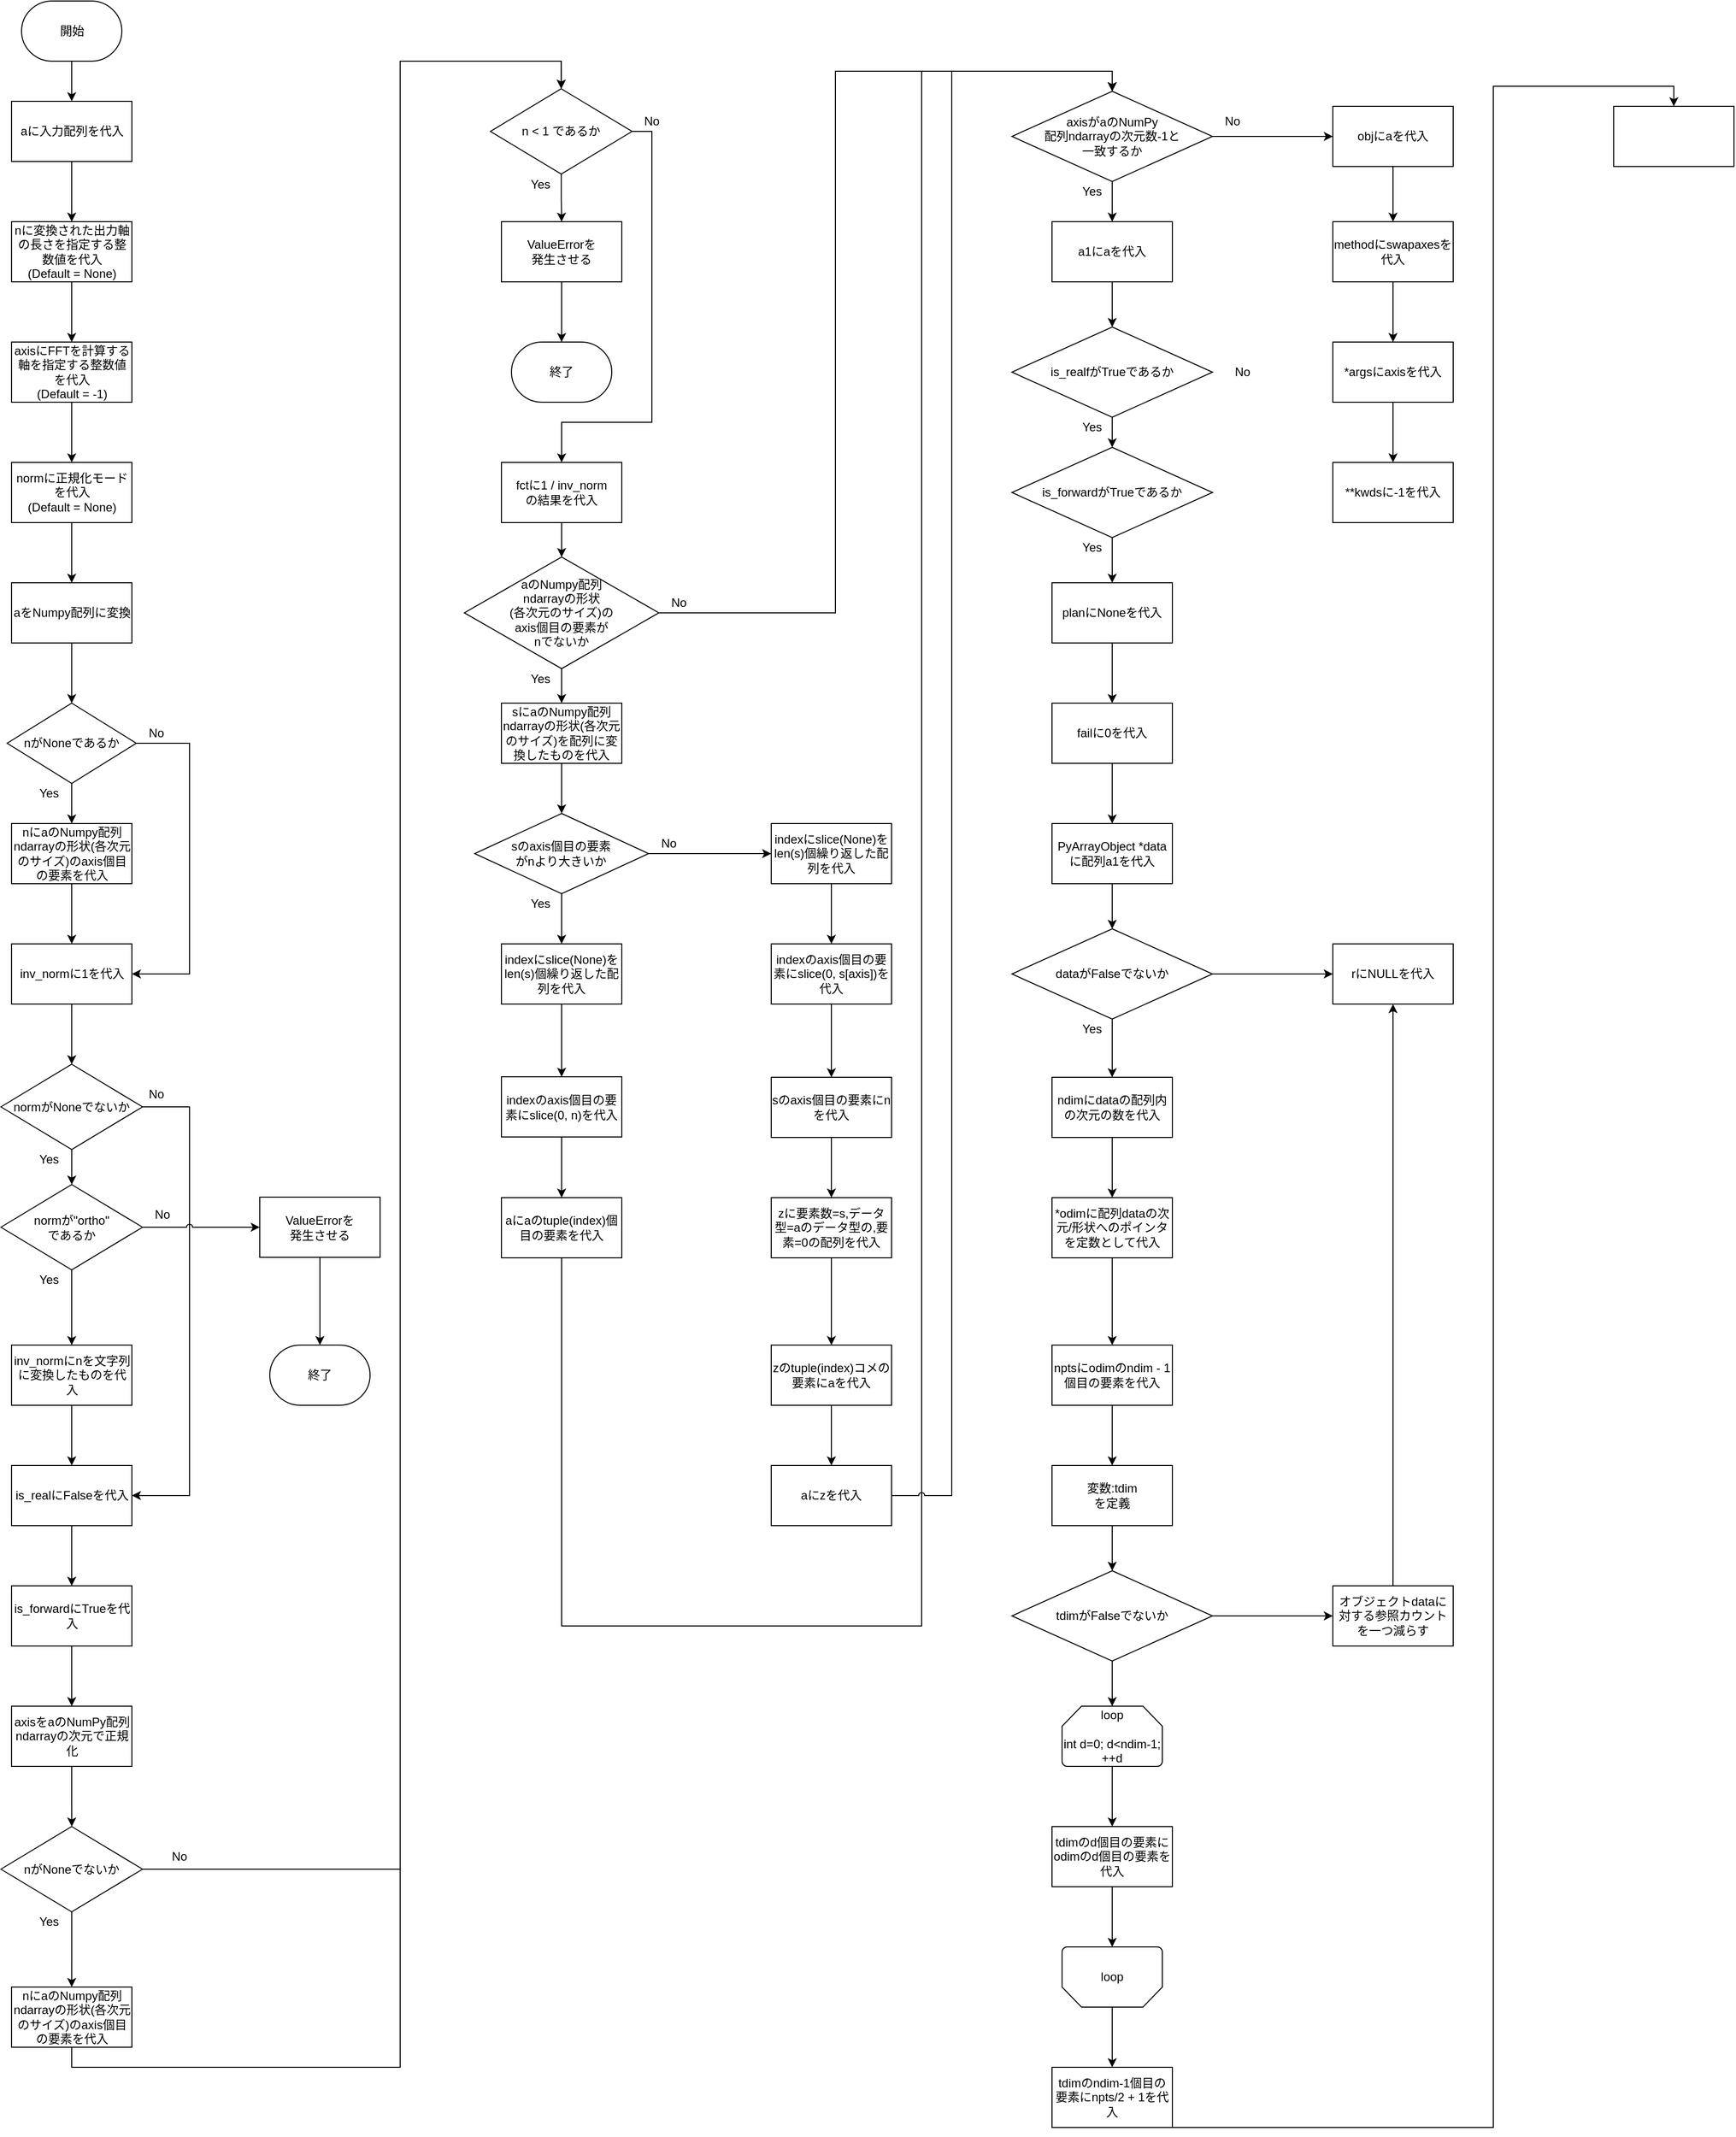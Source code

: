<mxfile version="13.7.5" type="github">
  <diagram id="4SzmiEqQ7drfHOVqqRY8" name="ページ1">
    <mxGraphModel dx="413" dy="256" grid="1" gridSize="10" guides="1" tooltips="1" connect="1" arrows="1" fold="1" page="1" pageScale="1" pageWidth="3300" pageHeight="2339" math="0" shadow="0">
      <root>
        <mxCell id="0" />
        <mxCell id="1" parent="0" />
        <mxCell id="G6NK2Zfw-yr9_gnZrluK-16" style="edgeStyle=orthogonalEdgeStyle;rounded=0;orthogonalLoop=1;jettySize=auto;html=1;entryX=0.5;entryY=0;entryDx=0;entryDy=0;strokeWidth=1;fontSize=12;" parent="1" source="G6NK2Zfw-yr9_gnZrluK-1" target="G6NK2Zfw-yr9_gnZrluK-14" edge="1">
          <mxGeometry relative="1" as="geometry" />
        </mxCell>
        <mxCell id="G6NK2Zfw-yr9_gnZrluK-1" value="開始" style="strokeWidth=1;html=1;shape=mxgraph.flowchart.terminator;whiteSpace=wrap;align=center;fontSize=12;" parent="1" vertex="1">
          <mxGeometry x="92.5" y="20" width="100" height="60" as="geometry" />
        </mxCell>
        <mxCell id="G6NK2Zfw-yr9_gnZrluK-12" style="edgeStyle=orthogonalEdgeStyle;rounded=0;orthogonalLoop=1;jettySize=auto;html=1;entryX=0.5;entryY=0;entryDx=0;entryDy=0;entryPerimeter=0;strokeWidth=1;fontSize=12;" parent="1" source="G6NK2Zfw-yr9_gnZrluK-7" target="G6NK2Zfw-yr9_gnZrluK-11" edge="1">
          <mxGeometry relative="1" as="geometry" />
        </mxCell>
        <mxCell id="G6NK2Zfw-yr9_gnZrluK-7" value="aをNumpy配列に変換" style="rounded=0;whiteSpace=wrap;html=1;strokeWidth=1;fontSize=12;" parent="1" vertex="1">
          <mxGeometry x="82.5" y="600" width="120" height="60" as="geometry" />
        </mxCell>
        <mxCell id="G6NK2Zfw-yr9_gnZrluK-29" style="edgeStyle=orthogonalEdgeStyle;rounded=0;orthogonalLoop=1;jettySize=auto;html=1;entryX=0.5;entryY=0;entryDx=0;entryDy=0;strokeWidth=1;fontSize=12;" parent="1" source="G6NK2Zfw-yr9_gnZrluK-11" target="G6NK2Zfw-yr9_gnZrluK-28" edge="1">
          <mxGeometry relative="1" as="geometry" />
        </mxCell>
        <mxCell id="DTMjtAI88cDE44Hb-UYE-17" style="edgeStyle=orthogonalEdgeStyle;rounded=0;jumpStyle=arc;orthogonalLoop=1;jettySize=auto;html=1;entryX=1;entryY=0.5;entryDx=0;entryDy=0;strokeWidth=1;fontSize=12;exitX=1;exitY=0.5;exitDx=0;exitDy=0;exitPerimeter=0;" parent="1" source="G6NK2Zfw-yr9_gnZrluK-11" target="G6NK2Zfw-yr9_gnZrluK-31" edge="1">
          <mxGeometry relative="1" as="geometry">
            <Array as="points">
              <mxPoint x="260" y="760" />
              <mxPoint x="260" y="990" />
            </Array>
          </mxGeometry>
        </mxCell>
        <mxCell id="G6NK2Zfw-yr9_gnZrluK-11" value="nがNoneであるか" style="strokeWidth=1;html=1;shape=mxgraph.flowchart.decision;whiteSpace=wrap;align=center;fontSize=12;" parent="1" vertex="1">
          <mxGeometry x="78.14" y="720" width="128.75" height="80" as="geometry" />
        </mxCell>
        <mxCell id="G6NK2Zfw-yr9_gnZrluK-17" style="edgeStyle=orthogonalEdgeStyle;rounded=0;orthogonalLoop=1;jettySize=auto;html=1;entryX=0.5;entryY=0;entryDx=0;entryDy=0;strokeWidth=1;fontSize=12;" parent="1" source="G6NK2Zfw-yr9_gnZrluK-14" target="G6NK2Zfw-yr9_gnZrluK-15" edge="1">
          <mxGeometry relative="1" as="geometry" />
        </mxCell>
        <mxCell id="G6NK2Zfw-yr9_gnZrluK-14" value="aに入力配列を代入" style="rounded=0;whiteSpace=wrap;html=1;align=center;strokeWidth=1;fontSize=12;" parent="1" vertex="1">
          <mxGeometry x="82.5" y="120" width="120" height="60" as="geometry" />
        </mxCell>
        <mxCell id="G6NK2Zfw-yr9_gnZrluK-22" style="edgeStyle=orthogonalEdgeStyle;rounded=0;orthogonalLoop=1;jettySize=auto;html=1;entryX=0.5;entryY=0;entryDx=0;entryDy=0;strokeWidth=1;fontSize=12;" parent="1" source="G6NK2Zfw-yr9_gnZrluK-15" target="G6NK2Zfw-yr9_gnZrluK-18" edge="1">
          <mxGeometry relative="1" as="geometry" />
        </mxCell>
        <mxCell id="G6NK2Zfw-yr9_gnZrluK-15" value="nに変換された出力軸の長さを指定する整数値を代入&lt;br style=&quot;font-size: 12px;&quot;&gt;(Default = None)" style="rounded=0;whiteSpace=wrap;html=1;align=center;strokeWidth=1;fontSize=12;" parent="1" vertex="1">
          <mxGeometry x="82.51" y="240" width="120" height="60" as="geometry" />
        </mxCell>
        <mxCell id="G6NK2Zfw-yr9_gnZrluK-25" style="edgeStyle=orthogonalEdgeStyle;rounded=0;orthogonalLoop=1;jettySize=auto;html=1;entryX=0.5;entryY=0;entryDx=0;entryDy=0;strokeWidth=1;fontSize=12;" parent="1" source="G6NK2Zfw-yr9_gnZrluK-18" target="G6NK2Zfw-yr9_gnZrluK-19" edge="1">
          <mxGeometry relative="1" as="geometry" />
        </mxCell>
        <mxCell id="G6NK2Zfw-yr9_gnZrluK-18" value="axisにFFTを計算する軸を指定する整数値を代入&lt;br style=&quot;font-size: 12px;&quot;&gt;(Default = -1)" style="rounded=0;whiteSpace=wrap;html=1;align=center;strokeWidth=1;fontSize=12;" parent="1" vertex="1">
          <mxGeometry x="82.5" y="360" width="120" height="60" as="geometry" />
        </mxCell>
        <mxCell id="G6NK2Zfw-yr9_gnZrluK-27" style="edgeStyle=orthogonalEdgeStyle;rounded=0;orthogonalLoop=1;jettySize=auto;html=1;entryX=0.5;entryY=0;entryDx=0;entryDy=0;strokeWidth=1;fontSize=12;" parent="1" source="G6NK2Zfw-yr9_gnZrluK-19" target="G6NK2Zfw-yr9_gnZrluK-7" edge="1">
          <mxGeometry relative="1" as="geometry" />
        </mxCell>
        <mxCell id="G6NK2Zfw-yr9_gnZrluK-19" value="normに正規化モードを代入&lt;br style=&quot;font-size: 12px;&quot;&gt;(Default = None)" style="rounded=0;whiteSpace=wrap;html=1;align=center;strokeWidth=1;fontSize=12;" parent="1" vertex="1">
          <mxGeometry x="82.5" y="480" width="120" height="60" as="geometry" />
        </mxCell>
        <mxCell id="G6NK2Zfw-yr9_gnZrluK-32" style="edgeStyle=orthogonalEdgeStyle;rounded=0;orthogonalLoop=1;jettySize=auto;html=1;entryX=0.5;entryY=0;entryDx=0;entryDy=0;strokeWidth=1;fontSize=12;" parent="1" source="G6NK2Zfw-yr9_gnZrluK-28" target="G6NK2Zfw-yr9_gnZrluK-31" edge="1">
          <mxGeometry relative="1" as="geometry" />
        </mxCell>
        <mxCell id="G6NK2Zfw-yr9_gnZrluK-28" value="nにaのNumpy配列ndarrayの形状(各次元のサイズ)のaxis個目の要素を代入" style="rounded=0;whiteSpace=wrap;html=1;align=center;strokeWidth=1;fontSize=12;" parent="1" vertex="1">
          <mxGeometry x="82.51" y="840" width="120" height="60" as="geometry" />
        </mxCell>
        <mxCell id="G6NK2Zfw-yr9_gnZrluK-30" value="Yes" style="text;html=1;strokeColor=none;fillColor=none;align=center;verticalAlign=middle;whiteSpace=wrap;rounded=0;strokeWidth=1;fontSize=12;" parent="1" vertex="1">
          <mxGeometry x="100" y="800" width="40" height="20" as="geometry" />
        </mxCell>
        <mxCell id="G6NK2Zfw-yr9_gnZrluK-35" style="edgeStyle=orthogonalEdgeStyle;rounded=0;orthogonalLoop=1;jettySize=auto;html=1;entryX=0.5;entryY=0;entryDx=0;entryDy=0;entryPerimeter=0;strokeWidth=1;fontSize=12;" parent="1" source="G6NK2Zfw-yr9_gnZrluK-31" target="G6NK2Zfw-yr9_gnZrluK-33" edge="1">
          <mxGeometry relative="1" as="geometry" />
        </mxCell>
        <mxCell id="G6NK2Zfw-yr9_gnZrluK-31" value="&lt;span style=&quot;font-size: 12px;&quot;&gt;inv_normに1を代入&lt;/span&gt;" style="rounded=0;whiteSpace=wrap;html=1;align=center;strokeWidth=1;fontSize=12;fontStyle=0" parent="1" vertex="1">
          <mxGeometry x="82.51" y="960" width="120" height="60" as="geometry" />
        </mxCell>
        <mxCell id="DTMjtAI88cDE44Hb-UYE-11" value="" style="edgeStyle=orthogonalEdgeStyle;curved=1;rounded=0;jumpStyle=arc;orthogonalLoop=1;jettySize=auto;html=1;strokeWidth=1;fontSize=12;" parent="1" source="G6NK2Zfw-yr9_gnZrluK-33" target="DTMjtAI88cDE44Hb-UYE-1" edge="1">
          <mxGeometry relative="1" as="geometry" />
        </mxCell>
        <mxCell id="DTMjtAI88cDE44Hb-UYE-13" style="edgeStyle=orthogonalEdgeStyle;rounded=0;jumpStyle=arc;orthogonalLoop=1;jettySize=auto;html=1;entryX=1;entryY=0.5;entryDx=0;entryDy=0;strokeWidth=1;fontSize=12;exitX=1;exitY=0.5;exitDx=0;exitDy=0;exitPerimeter=0;" parent="1" source="G6NK2Zfw-yr9_gnZrluK-33" target="V38NZZYtjoJMfkaua9qU-11" edge="1">
          <mxGeometry relative="1" as="geometry">
            <Array as="points">
              <mxPoint x="260" y="1123" />
              <mxPoint x="260" y="1510" />
            </Array>
          </mxGeometry>
        </mxCell>
        <mxCell id="G6NK2Zfw-yr9_gnZrluK-33" value="normがNoneでないか" style="strokeWidth=1;html=1;shape=mxgraph.flowchart.decision;whiteSpace=wrap;align=center;fontSize=12;" parent="1" vertex="1">
          <mxGeometry x="71.89" y="1080" width="141.25" height="85" as="geometry" />
        </mxCell>
        <mxCell id="G6NK2Zfw-yr9_gnZrluK-39" value="Yes" style="text;html=1;strokeColor=none;fillColor=none;align=center;verticalAlign=middle;whiteSpace=wrap;rounded=0;strokeWidth=1;fontSize=12;" parent="1" vertex="1">
          <mxGeometry x="100" y="1165" width="40" height="20" as="geometry" />
        </mxCell>
        <mxCell id="G6NK2Zfw-yr9_gnZrluK-40" value="Yes" style="text;html=1;strokeColor=none;fillColor=none;align=center;verticalAlign=middle;whiteSpace=wrap;rounded=0;strokeWidth=1;fontSize=12;" parent="1" vertex="1">
          <mxGeometry x="100" y="1285" width="40" height="20" as="geometry" />
        </mxCell>
        <mxCell id="DsPjFmS-Iu0r8D44KtKZ-2" style="edgeStyle=orthogonalEdgeStyle;rounded=0;orthogonalLoop=1;jettySize=auto;html=1;strokeWidth=1;fontSize=12;" parent="1" source="G6NK2Zfw-yr9_gnZrluK-41" target="V38NZZYtjoJMfkaua9qU-11" edge="1">
          <mxGeometry relative="1" as="geometry" />
        </mxCell>
        <mxCell id="G6NK2Zfw-yr9_gnZrluK-41" value="inv_normにnを文字列に変換したものを代入" style="rounded=0;whiteSpace=wrap;html=1;align=center;strokeWidth=1;fontSize=12;" parent="1" vertex="1">
          <mxGeometry x="82.51" y="1360" width="120" height="60" as="geometry" />
        </mxCell>
        <mxCell id="V38NZZYtjoJMfkaua9qU-3" value="No" style="text;html=1;strokeColor=none;fillColor=none;align=center;verticalAlign=middle;whiteSpace=wrap;rounded=0;strokeWidth=1;fontSize=12;" parent="1" vertex="1">
          <mxGeometry x="206.89" y="740" width="40" height="20" as="geometry" />
        </mxCell>
        <mxCell id="V38NZZYtjoJMfkaua9qU-7" value="No" style="text;html=1;strokeColor=none;fillColor=none;align=center;verticalAlign=middle;whiteSpace=wrap;rounded=0;strokeWidth=1;fontSize=12;" parent="1" vertex="1">
          <mxGeometry x="206.89" y="1100" width="40" height="20" as="geometry" />
        </mxCell>
        <mxCell id="V38NZZYtjoJMfkaua9qU-8" value="No" style="text;html=1;strokeColor=none;fillColor=none;align=center;verticalAlign=middle;whiteSpace=wrap;rounded=0;strokeWidth=1;fontSize=12;" parent="1" vertex="1">
          <mxGeometry x="213.13" y="1220" width="40" height="20" as="geometry" />
        </mxCell>
        <mxCell id="k9I6KooZx5t5noIyQbYj-2" style="edgeStyle=orthogonalEdgeStyle;rounded=0;orthogonalLoop=1;jettySize=auto;html=1;strokeWidth=1;fontSize=12;" parent="1" source="V38NZZYtjoJMfkaua9qU-11" target="k9I6KooZx5t5noIyQbYj-1" edge="1">
          <mxGeometry relative="1" as="geometry" />
        </mxCell>
        <mxCell id="V38NZZYtjoJMfkaua9qU-11" value="is_realにFalseを代入" style="rounded=0;whiteSpace=wrap;html=1;strokeWidth=1;fontSize=12;" parent="1" vertex="1">
          <mxGeometry x="82.51" y="1480" width="120" height="60" as="geometry" />
        </mxCell>
        <mxCell id="DTMjtAI88cDE44Hb-UYE-2" style="edgeStyle=orthogonalEdgeStyle;rounded=0;orthogonalLoop=1;jettySize=auto;html=1;entryX=0.5;entryY=0;entryDx=0;entryDy=0;fontSize=12;exitX=0.5;exitY=1;exitDx=0;exitDy=0;exitPerimeter=0;strokeWidth=1;" parent="1" source="DTMjtAI88cDE44Hb-UYE-1" target="G6NK2Zfw-yr9_gnZrluK-41" edge="1">
          <mxGeometry relative="1" as="geometry" />
        </mxCell>
        <mxCell id="DTMjtAI88cDE44Hb-UYE-14" style="edgeStyle=orthogonalEdgeStyle;rounded=0;jumpStyle=arc;orthogonalLoop=1;jettySize=auto;html=1;entryX=0;entryY=0.5;entryDx=0;entryDy=0;strokeWidth=1;fontSize=12;" parent="1" source="DTMjtAI88cDE44Hb-UYE-1" target="DTMjtAI88cDE44Hb-UYE-4" edge="1">
          <mxGeometry relative="1" as="geometry" />
        </mxCell>
        <mxCell id="DTMjtAI88cDE44Hb-UYE-1" value="normが&quot;ortho&quot;&lt;br style=&quot;font-size: 12px;&quot;&gt;であるか" style="strokeWidth=1;html=1;shape=mxgraph.flowchart.decision;whiteSpace=wrap;align=center;fontSize=12;" parent="1" vertex="1">
          <mxGeometry x="71.89" y="1200" width="141.25" height="85" as="geometry" />
        </mxCell>
        <mxCell id="DTMjtAI88cDE44Hb-UYE-9" style="edgeStyle=orthogonalEdgeStyle;rounded=0;orthogonalLoop=1;jettySize=auto;html=1;fontSize=12;strokeWidth=1;" parent="1" source="DTMjtAI88cDE44Hb-UYE-4" target="DTMjtAI88cDE44Hb-UYE-8" edge="1">
          <mxGeometry relative="1" as="geometry" />
        </mxCell>
        <mxCell id="DTMjtAI88cDE44Hb-UYE-4" value="ValueErrorを&lt;br style=&quot;font-size: 12px;&quot;&gt;発生させる" style="rounded=0;whiteSpace=wrap;html=1;fontSize=12;fontStyle=0;strokeWidth=1;" parent="1" vertex="1">
          <mxGeometry x="330" y="1212.5" width="120" height="60" as="geometry" />
        </mxCell>
        <mxCell id="DTMjtAI88cDE44Hb-UYE-8" value="終了" style="strokeWidth=1;html=1;shape=mxgraph.flowchart.terminator;whiteSpace=wrap;fontSize=12;" parent="1" vertex="1">
          <mxGeometry x="340" y="1360" width="100" height="60" as="geometry" />
        </mxCell>
        <mxCell id="k9I6KooZx5t5noIyQbYj-4" style="edgeStyle=orthogonalEdgeStyle;rounded=0;orthogonalLoop=1;jettySize=auto;html=1;exitX=0.5;exitY=1;exitDx=0;exitDy=0;entryX=0.5;entryY=0;entryDx=0;entryDy=0;strokeWidth=1;fontSize=12;" parent="1" source="k9I6KooZx5t5noIyQbYj-1" target="k9I6KooZx5t5noIyQbYj-3" edge="1">
          <mxGeometry relative="1" as="geometry" />
        </mxCell>
        <mxCell id="k9I6KooZx5t5noIyQbYj-1" value="is_forwardにTrueを代入" style="rounded=0;whiteSpace=wrap;html=1;strokeWidth=1;fontSize=12;" parent="1" vertex="1">
          <mxGeometry x="82.51" y="1600" width="120" height="60" as="geometry" />
        </mxCell>
        <mxCell id="k9I6KooZx5t5noIyQbYj-8" style="edgeStyle=orthogonalEdgeStyle;rounded=0;orthogonalLoop=1;jettySize=auto;html=1;strokeWidth=1;fontSize=12;" parent="1" source="k9I6KooZx5t5noIyQbYj-3" target="k9I6KooZx5t5noIyQbYj-5" edge="1">
          <mxGeometry relative="1" as="geometry" />
        </mxCell>
        <mxCell id="k9I6KooZx5t5noIyQbYj-3" value="axisをaのNumPy配列ndarrayの次元で正規化" style="rounded=0;whiteSpace=wrap;html=1;strokeWidth=1;fontSize=12;" parent="1" vertex="1">
          <mxGeometry x="82.51" y="1720" width="120" height="60" as="geometry" />
        </mxCell>
        <mxCell id="k9I6KooZx5t5noIyQbYj-9" style="edgeStyle=orthogonalEdgeStyle;rounded=0;orthogonalLoop=1;jettySize=auto;html=1;entryX=0.5;entryY=0;entryDx=0;entryDy=0;strokeWidth=1;fontSize=12;" parent="1" source="k9I6KooZx5t5noIyQbYj-5" target="k9I6KooZx5t5noIyQbYj-7" edge="1">
          <mxGeometry relative="1" as="geometry" />
        </mxCell>
        <mxCell id="k9I6KooZx5t5noIyQbYj-16" style="edgeStyle=orthogonalEdgeStyle;rounded=0;orthogonalLoop=1;jettySize=auto;html=1;entryX=0.5;entryY=0;entryDx=0;entryDy=0;entryPerimeter=0;strokeWidth=1;fontSize=12;" parent="1" source="k9I6KooZx5t5noIyQbYj-5" target="k9I6KooZx5t5noIyQbYj-14" edge="1">
          <mxGeometry relative="1" as="geometry">
            <Array as="points">
              <mxPoint x="470" y="1883" />
              <mxPoint x="470" y="80" />
              <mxPoint x="631" y="80" />
            </Array>
          </mxGeometry>
        </mxCell>
        <mxCell id="k9I6KooZx5t5noIyQbYj-5" value="nがNoneでないか" style="strokeWidth=1;html=1;shape=mxgraph.flowchart.decision;whiteSpace=wrap;align=center;fontSize=12;" parent="1" vertex="1">
          <mxGeometry x="71.88" y="1840" width="141.25" height="85" as="geometry" />
        </mxCell>
        <mxCell id="k9I6KooZx5t5noIyQbYj-15" style="edgeStyle=orthogonalEdgeStyle;rounded=0;orthogonalLoop=1;jettySize=auto;html=1;entryX=0.5;entryY=0;entryDx=0;entryDy=0;entryPerimeter=0;exitX=0.5;exitY=1;exitDx=0;exitDy=0;strokeWidth=1;fontSize=12;" parent="1" source="k9I6KooZx5t5noIyQbYj-7" target="k9I6KooZx5t5noIyQbYj-14" edge="1">
          <mxGeometry relative="1" as="geometry">
            <Array as="points">
              <mxPoint x="143" y="2080" />
              <mxPoint x="470" y="2080" />
              <mxPoint x="470" y="80" />
              <mxPoint x="631" y="80" />
            </Array>
          </mxGeometry>
        </mxCell>
        <mxCell id="k9I6KooZx5t5noIyQbYj-7" value="nにaのNumpy配列ndarrayの形状(各次元のサイズ)のaxis個目の要素を代入" style="rounded=0;whiteSpace=wrap;html=1;align=center;strokeWidth=1;fontSize=12;" parent="1" vertex="1">
          <mxGeometry x="82.5" y="2000" width="120" height="60" as="geometry" />
        </mxCell>
        <mxCell id="k9I6KooZx5t5noIyQbYj-10" value="Yes" style="text;html=1;strokeColor=none;fillColor=none;align=center;verticalAlign=middle;whiteSpace=wrap;rounded=0;strokeWidth=1;fontSize=12;" parent="1" vertex="1">
          <mxGeometry x="100" y="1925" width="40" height="20" as="geometry" />
        </mxCell>
        <mxCell id="k9I6KooZx5t5noIyQbYj-11" value="No" style="text;html=1;strokeColor=none;fillColor=none;align=center;verticalAlign=middle;whiteSpace=wrap;rounded=0;strokeWidth=1;fontSize=12;" parent="1" vertex="1">
          <mxGeometry x="230" y="1860" width="40" height="20" as="geometry" />
        </mxCell>
        <mxCell id="k9I6KooZx5t5noIyQbYj-20" style="edgeStyle=orthogonalEdgeStyle;rounded=0;orthogonalLoop=1;jettySize=auto;html=1;strokeWidth=1;fontSize=12;" parent="1" source="k9I6KooZx5t5noIyQbYj-14" target="k9I6KooZx5t5noIyQbYj-18" edge="1">
          <mxGeometry relative="1" as="geometry" />
        </mxCell>
        <mxCell id="k9I6KooZx5t5noIyQbYj-23" style="edgeStyle=orthogonalEdgeStyle;rounded=0;orthogonalLoop=1;jettySize=auto;html=1;entryX=0.5;entryY=0;entryDx=0;entryDy=0;exitX=1;exitY=0.5;exitDx=0;exitDy=0;exitPerimeter=0;strokeWidth=1;fontSize=12;" parent="1" source="k9I6KooZx5t5noIyQbYj-14" target="k9I6KooZx5t5noIyQbYj-22" edge="1">
          <mxGeometry relative="1" as="geometry">
            <Array as="points">
              <mxPoint x="721" y="150" />
              <mxPoint x="721" y="440" />
              <mxPoint x="631" y="440" />
            </Array>
          </mxGeometry>
        </mxCell>
        <mxCell id="k9I6KooZx5t5noIyQbYj-14" value="n &amp;lt; 1 であるか" style="strokeWidth=1;html=1;shape=mxgraph.flowchart.decision;whiteSpace=wrap;align=center;fontSize=12;" parent="1" vertex="1">
          <mxGeometry x="560" y="107.5" width="141.25" height="85" as="geometry" />
        </mxCell>
        <mxCell id="k9I6KooZx5t5noIyQbYj-21" style="edgeStyle=orthogonalEdgeStyle;rounded=0;orthogonalLoop=1;jettySize=auto;html=1;strokeWidth=1;fontSize=12;" parent="1" source="k9I6KooZx5t5noIyQbYj-18" target="k9I6KooZx5t5noIyQbYj-19" edge="1">
          <mxGeometry relative="1" as="geometry" />
        </mxCell>
        <mxCell id="k9I6KooZx5t5noIyQbYj-18" value="&lt;span style=&quot;font-size: 12px;&quot;&gt;ValueErrorを&lt;/span&gt;&lt;br style=&quot;font-size: 12px;&quot;&gt;&lt;span style=&quot;font-size: 12px;&quot;&gt;発生させる&lt;/span&gt;" style="rounded=0;whiteSpace=wrap;html=1;strokeWidth=1;fontSize=12;" parent="1" vertex="1">
          <mxGeometry x="571" y="240" width="120" height="60" as="geometry" />
        </mxCell>
        <mxCell id="k9I6KooZx5t5noIyQbYj-19" value="終了" style="strokeWidth=1;html=1;shape=mxgraph.flowchart.terminator;whiteSpace=wrap;fontSize=12;" parent="1" vertex="1">
          <mxGeometry x="581" y="360" width="100" height="60" as="geometry" />
        </mxCell>
        <mxCell id="k9I6KooZx5t5noIyQbYj-34" style="edgeStyle=orthogonalEdgeStyle;rounded=0;orthogonalLoop=1;jettySize=auto;html=1;strokeWidth=1;fontSize=12;" parent="1" source="k9I6KooZx5t5noIyQbYj-22" target="k9I6KooZx5t5noIyQbYj-27" edge="1">
          <mxGeometry relative="1" as="geometry" />
        </mxCell>
        <mxCell id="k9I6KooZx5t5noIyQbYj-22" value="fctに1 / inv_norm&lt;br style=&quot;font-size: 12px;&quot;&gt;の結果を代入" style="rounded=0;whiteSpace=wrap;html=1;strokeWidth=1;fontSize=12;" parent="1" vertex="1">
          <mxGeometry x="571" y="480" width="120" height="60" as="geometry" />
        </mxCell>
        <mxCell id="k9I6KooZx5t5noIyQbYj-25" value="Yes" style="text;html=1;strokeColor=none;fillColor=none;align=center;verticalAlign=middle;whiteSpace=wrap;rounded=0;strokeWidth=1;fontSize=12;" parent="1" vertex="1">
          <mxGeometry x="590" y="192.5" width="40" height="20" as="geometry" />
        </mxCell>
        <mxCell id="k9I6KooZx5t5noIyQbYj-26" value="No" style="text;html=1;strokeColor=none;fillColor=none;align=center;verticalAlign=middle;whiteSpace=wrap;rounded=0;strokeWidth=1;fontSize=12;" parent="1" vertex="1">
          <mxGeometry x="701.25" y="130" width="40" height="20" as="geometry" />
        </mxCell>
        <mxCell id="k9I6KooZx5t5noIyQbYj-32" style="edgeStyle=orthogonalEdgeStyle;rounded=0;orthogonalLoop=1;jettySize=auto;html=1;entryX=0.5;entryY=0;entryDx=0;entryDy=0;strokeWidth=1;fontSize=12;" parent="1" source="k9I6KooZx5t5noIyQbYj-27" target="k9I6KooZx5t5noIyQbYj-30" edge="1">
          <mxGeometry relative="1" as="geometry" />
        </mxCell>
        <mxCell id="1ykWiY5d_qneHq9UVWBh-7" style="edgeStyle=orthogonalEdgeStyle;rounded=0;orthogonalLoop=1;jettySize=auto;html=1;entryX=0.5;entryY=0;entryDx=0;entryDy=0;entryPerimeter=0;strokeWidth=1;fontSize=12;" edge="1" parent="1" source="k9I6KooZx5t5noIyQbYj-27" target="1ykWiY5d_qneHq9UVWBh-6">
          <mxGeometry relative="1" as="geometry" />
        </mxCell>
        <mxCell id="k9I6KooZx5t5noIyQbYj-27" value="aのNumpy配列&lt;br style=&quot;font-size: 12px;&quot;&gt;ndarrayの形状&lt;br style=&quot;font-size: 12px;&quot;&gt;(各次元のサイズ)の&lt;br style=&quot;font-size: 12px;&quot;&gt;axis個目の要素が&lt;br style=&quot;font-size: 12px;&quot;&gt;nでないか" style="strokeWidth=1;html=1;shape=mxgraph.flowchart.decision;whiteSpace=wrap;align=center;fontSize=12;" parent="1" vertex="1">
          <mxGeometry x="534" y="574.37" width="194" height="111.25" as="geometry" />
        </mxCell>
        <mxCell id="k9I6KooZx5t5noIyQbYj-28" value="Yes" style="text;html=1;strokeColor=none;fillColor=none;align=center;verticalAlign=middle;whiteSpace=wrap;rounded=0;strokeWidth=1;fontSize=12;" parent="1" vertex="1">
          <mxGeometry x="590" y="685.63" width="40" height="20" as="geometry" />
        </mxCell>
        <mxCell id="k9I6KooZx5t5noIyQbYj-29" value="No" style="text;html=1;strokeColor=none;fillColor=none;align=center;verticalAlign=middle;whiteSpace=wrap;rounded=0;strokeWidth=1;fontSize=12;" parent="1" vertex="1">
          <mxGeometry x="728" y="610" width="40" height="20" as="geometry" />
        </mxCell>
        <mxCell id="k9I6KooZx5t5noIyQbYj-42" style="edgeStyle=orthogonalEdgeStyle;rounded=0;orthogonalLoop=1;jettySize=auto;html=1;entryX=0.5;entryY=0;entryDx=0;entryDy=0;entryPerimeter=0;strokeWidth=1;fontSize=12;" parent="1" source="k9I6KooZx5t5noIyQbYj-30" target="k9I6KooZx5t5noIyQbYj-35" edge="1">
          <mxGeometry relative="1" as="geometry" />
        </mxCell>
        <mxCell id="k9I6KooZx5t5noIyQbYj-30" value="sにaのNumpy配列ndarrayの形状(各次元のサイズ)を配列に変換したものを代入" style="rounded=0;whiteSpace=wrap;html=1;strokeWidth=1;fontSize=12;" parent="1" vertex="1">
          <mxGeometry x="571" y="720" width="120" height="60" as="geometry" />
        </mxCell>
        <mxCell id="k9I6KooZx5t5noIyQbYj-41" style="edgeStyle=orthogonalEdgeStyle;rounded=0;orthogonalLoop=1;jettySize=auto;html=1;strokeWidth=1;fontSize=12;" parent="1" source="k9I6KooZx5t5noIyQbYj-35" target="k9I6KooZx5t5noIyQbYj-39" edge="1">
          <mxGeometry relative="1" as="geometry">
            <mxPoint x="640" y="960" as="targetPoint" />
          </mxGeometry>
        </mxCell>
        <mxCell id="k9I6KooZx5t5noIyQbYj-49" style="edgeStyle=orthogonalEdgeStyle;rounded=0;orthogonalLoop=1;jettySize=auto;html=1;entryX=0;entryY=0.5;entryDx=0;entryDy=0;strokeWidth=1;fontSize=12;" parent="1" source="k9I6KooZx5t5noIyQbYj-35" target="k9I6KooZx5t5noIyQbYj-48" edge="1">
          <mxGeometry relative="1" as="geometry" />
        </mxCell>
        <mxCell id="k9I6KooZx5t5noIyQbYj-35" value="sのaxis個目の要素&lt;br style=&quot;font-size: 12px;&quot;&gt;がnより大きいか" style="strokeWidth=1;html=1;shape=mxgraph.flowchart.decision;whiteSpace=wrap;align=center;fontSize=12;" parent="1" vertex="1">
          <mxGeometry x="544.31" y="830" width="173.37" height="80" as="geometry" />
        </mxCell>
        <mxCell id="k9I6KooZx5t5noIyQbYj-37" value="Yes" style="text;html=1;strokeColor=none;fillColor=none;align=center;verticalAlign=middle;whiteSpace=wrap;rounded=0;strokeWidth=1;fontSize=12;" parent="1" vertex="1">
          <mxGeometry x="590" y="910.0" width="40" height="20" as="geometry" />
        </mxCell>
        <mxCell id="k9I6KooZx5t5noIyQbYj-38" value="No" style="text;html=1;strokeColor=none;fillColor=none;align=center;verticalAlign=middle;whiteSpace=wrap;rounded=0;strokeWidth=1;fontSize=12;" parent="1" vertex="1">
          <mxGeometry x="717.68" y="850" width="40" height="20" as="geometry" />
        </mxCell>
        <mxCell id="k9I6KooZx5t5noIyQbYj-45" style="edgeStyle=orthogonalEdgeStyle;rounded=0;orthogonalLoop=1;jettySize=auto;html=1;entryX=0.5;entryY=0;entryDx=0;entryDy=0;strokeWidth=1;fontSize=12;" parent="1" source="k9I6KooZx5t5noIyQbYj-39" target="k9I6KooZx5t5noIyQbYj-44" edge="1">
          <mxGeometry relative="1" as="geometry" />
        </mxCell>
        <mxCell id="k9I6KooZx5t5noIyQbYj-39" value="indexにslice(None)をlen(s)個繰り返した配列を代入" style="rounded=0;whiteSpace=wrap;html=1;strokeWidth=1;fontSize=12;" parent="1" vertex="1">
          <mxGeometry x="571" y="960" width="120" height="60" as="geometry" />
        </mxCell>
        <mxCell id="k9I6KooZx5t5noIyQbYj-47" style="edgeStyle=orthogonalEdgeStyle;rounded=0;orthogonalLoop=1;jettySize=auto;html=1;entryX=0.5;entryY=0;entryDx=0;entryDy=0;strokeWidth=1;fontSize=12;" parent="1" source="k9I6KooZx5t5noIyQbYj-44" target="k9I6KooZx5t5noIyQbYj-46" edge="1">
          <mxGeometry relative="1" as="geometry" />
        </mxCell>
        <mxCell id="k9I6KooZx5t5noIyQbYj-44" value="indexのaxis個目の要素にslice(0, n)を代入" style="rounded=0;whiteSpace=wrap;html=1;strokeWidth=1;fontSize=12;" parent="1" vertex="1">
          <mxGeometry x="571" y="1092.5" width="120" height="60" as="geometry" />
        </mxCell>
        <mxCell id="1ykWiY5d_qneHq9UVWBh-8" style="edgeStyle=orthogonalEdgeStyle;rounded=0;orthogonalLoop=1;jettySize=auto;html=1;entryX=0.5;entryY=0;entryDx=0;entryDy=0;entryPerimeter=0;exitX=0.5;exitY=1;exitDx=0;exitDy=0;strokeWidth=1;fontSize=12;" edge="1" parent="1" source="k9I6KooZx5t5noIyQbYj-46" target="1ykWiY5d_qneHq9UVWBh-6">
          <mxGeometry relative="1" as="geometry">
            <Array as="points">
              <mxPoint x="631" y="1640" />
              <mxPoint x="990" y="1640" />
              <mxPoint x="990" y="90" />
              <mxPoint x="1180" y="90" />
            </Array>
          </mxGeometry>
        </mxCell>
        <mxCell id="k9I6KooZx5t5noIyQbYj-46" value="aにaのtuple(index)個目の要素を代入" style="rounded=0;whiteSpace=wrap;html=1;strokeWidth=1;fontSize=12;" parent="1" vertex="1">
          <mxGeometry x="571" y="1213" width="120" height="60" as="geometry" />
        </mxCell>
        <mxCell id="bbutZRJERdEoyNJ-xutF-3" style="edgeStyle=orthogonalEdgeStyle;rounded=0;orthogonalLoop=1;jettySize=auto;html=1;strokeWidth=1;fontSize=12;" parent="1" source="k9I6KooZx5t5noIyQbYj-48" target="bbutZRJERdEoyNJ-xutF-1" edge="1">
          <mxGeometry relative="1" as="geometry" />
        </mxCell>
        <mxCell id="k9I6KooZx5t5noIyQbYj-48" value="indexにslice(None)をlen(s)個繰り返した配列を代入" style="rounded=0;whiteSpace=wrap;html=1;strokeWidth=1;fontSize=12;" parent="1" vertex="1">
          <mxGeometry x="840" y="840" width="120" height="60" as="geometry" />
        </mxCell>
        <mxCell id="bbutZRJERdEoyNJ-xutF-4" style="edgeStyle=orthogonalEdgeStyle;rounded=0;orthogonalLoop=1;jettySize=auto;html=1;strokeWidth=1;fontSize=12;" parent="1" source="bbutZRJERdEoyNJ-xutF-1" target="bbutZRJERdEoyNJ-xutF-2" edge="1">
          <mxGeometry relative="1" as="geometry" />
        </mxCell>
        <mxCell id="bbutZRJERdEoyNJ-xutF-1" value="indexのaxis個目の要素にslice(0, s[axis])を代入" style="rounded=0;whiteSpace=wrap;html=1;strokeWidth=1;fontSize=12;" parent="1" vertex="1">
          <mxGeometry x="840" y="960" width="120" height="60" as="geometry" />
        </mxCell>
        <mxCell id="1ykWiY5d_qneHq9UVWBh-1" style="edgeStyle=orthogonalEdgeStyle;rounded=0;orthogonalLoop=1;jettySize=auto;html=1;strokeWidth=1;fontSize=12;" edge="1" parent="1" source="bbutZRJERdEoyNJ-xutF-2" target="bbutZRJERdEoyNJ-xutF-5">
          <mxGeometry relative="1" as="geometry" />
        </mxCell>
        <mxCell id="bbutZRJERdEoyNJ-xutF-2" value="sのaxis個目の要素にnを代入" style="rounded=0;whiteSpace=wrap;html=1;strokeWidth=1;fontSize=12;" parent="1" vertex="1">
          <mxGeometry x="840" y="1093" width="120" height="60" as="geometry" />
        </mxCell>
        <mxCell id="1ykWiY5d_qneHq9UVWBh-4" style="edgeStyle=orthogonalEdgeStyle;rounded=0;orthogonalLoop=1;jettySize=auto;html=1;strokeWidth=1;fontSize=12;" edge="1" parent="1" source="bbutZRJERdEoyNJ-xutF-5" target="1ykWiY5d_qneHq9UVWBh-2">
          <mxGeometry relative="1" as="geometry" />
        </mxCell>
        <mxCell id="bbutZRJERdEoyNJ-xutF-5" value="zに要素数=s,データ型=aのデータ型の,要素=0の配列を代入" style="rounded=0;whiteSpace=wrap;html=1;strokeWidth=1;fontSize=12;" parent="1" vertex="1">
          <mxGeometry x="840" y="1213" width="120" height="60" as="geometry" />
        </mxCell>
        <mxCell id="1ykWiY5d_qneHq9UVWBh-5" style="edgeStyle=orthogonalEdgeStyle;rounded=0;orthogonalLoop=1;jettySize=auto;html=1;strokeWidth=1;fontSize=12;" edge="1" parent="1" source="1ykWiY5d_qneHq9UVWBh-2" target="1ykWiY5d_qneHq9UVWBh-3">
          <mxGeometry relative="1" as="geometry" />
        </mxCell>
        <mxCell id="1ykWiY5d_qneHq9UVWBh-2" value="zのtuple(index)コメの要素にaを代入" style="rounded=0;whiteSpace=wrap;html=1;strokeWidth=1;fontSize=12;" vertex="1" parent="1">
          <mxGeometry x="840" y="1360" width="120" height="60" as="geometry" />
        </mxCell>
        <mxCell id="1ykWiY5d_qneHq9UVWBh-9" style="edgeStyle=orthogonalEdgeStyle;rounded=0;orthogonalLoop=1;jettySize=auto;html=1;entryX=0.5;entryY=0;entryDx=0;entryDy=0;entryPerimeter=0;jumpStyle=arc;strokeWidth=1;fontSize=12;" edge="1" parent="1" source="1ykWiY5d_qneHq9UVWBh-3" target="1ykWiY5d_qneHq9UVWBh-6">
          <mxGeometry relative="1" as="geometry" />
        </mxCell>
        <mxCell id="1ykWiY5d_qneHq9UVWBh-3" value="aにzを代入" style="rounded=0;whiteSpace=wrap;html=1;strokeWidth=1;fontSize=12;" vertex="1" parent="1">
          <mxGeometry x="840" y="1480" width="120" height="60" as="geometry" />
        </mxCell>
        <mxCell id="1ykWiY5d_qneHq9UVWBh-16" style="edgeStyle=orthogonalEdgeStyle;rounded=0;jumpStyle=arc;orthogonalLoop=1;jettySize=auto;html=1;strokeWidth=1;fontSize=12;" edge="1" parent="1" source="1ykWiY5d_qneHq9UVWBh-6" target="1ykWiY5d_qneHq9UVWBh-15">
          <mxGeometry relative="1" as="geometry" />
        </mxCell>
        <mxCell id="1ykWiY5d_qneHq9UVWBh-23" style="edgeStyle=orthogonalEdgeStyle;rounded=0;jumpStyle=arc;orthogonalLoop=1;jettySize=auto;html=1;entryX=0.5;entryY=0;entryDx=0;entryDy=0;strokeWidth=1;fontSize=12;" edge="1" parent="1" source="1ykWiY5d_qneHq9UVWBh-6" target="1ykWiY5d_qneHq9UVWBh-32">
          <mxGeometry relative="1" as="geometry" />
        </mxCell>
        <mxCell id="1ykWiY5d_qneHq9UVWBh-6" value="axisがaのNumPy&lt;br style=&quot;font-size: 12px;&quot;&gt;配列ndarrayの次元数-1と&lt;br style=&quot;font-size: 12px;&quot;&gt;一致するか" style="strokeWidth=1;html=1;shape=mxgraph.flowchart.decision;whiteSpace=wrap;align=center;fontSize=12;" vertex="1" parent="1">
          <mxGeometry x="1080" y="110" width="200" height="90" as="geometry" />
        </mxCell>
        <mxCell id="1ykWiY5d_qneHq9UVWBh-11" value="No" style="text;html=1;strokeColor=none;fillColor=none;align=center;verticalAlign=middle;whiteSpace=wrap;rounded=0;strokeWidth=1;fontSize=12;" vertex="1" parent="1">
          <mxGeometry x="1280" y="130" width="40" height="20" as="geometry" />
        </mxCell>
        <mxCell id="1ykWiY5d_qneHq9UVWBh-12" value="Yes" style="text;html=1;strokeColor=none;fillColor=none;align=center;verticalAlign=middle;whiteSpace=wrap;rounded=0;strokeWidth=1;fontSize=12;" vertex="1" parent="1">
          <mxGeometry x="1140" y="200" width="40" height="20" as="geometry" />
        </mxCell>
        <mxCell id="1ykWiY5d_qneHq9UVWBh-67" style="edgeStyle=orthogonalEdgeStyle;rounded=0;jumpStyle=arc;orthogonalLoop=1;jettySize=auto;html=1;strokeWidth=1;fontSize=12;" edge="1" parent="1" source="1ykWiY5d_qneHq9UVWBh-15" target="1ykWiY5d_qneHq9UVWBh-17">
          <mxGeometry relative="1" as="geometry" />
        </mxCell>
        <mxCell id="1ykWiY5d_qneHq9UVWBh-15" value="objにaを代入" style="rounded=0;whiteSpace=wrap;html=1;strokeWidth=1;fontSize=12;" vertex="1" parent="1">
          <mxGeometry x="1400" y="125" width="120" height="60" as="geometry" />
        </mxCell>
        <mxCell id="1ykWiY5d_qneHq9UVWBh-68" style="edgeStyle=orthogonalEdgeStyle;rounded=0;jumpStyle=arc;orthogonalLoop=1;jettySize=auto;html=1;strokeWidth=1;fontSize=12;" edge="1" parent="1" source="1ykWiY5d_qneHq9UVWBh-17" target="1ykWiY5d_qneHq9UVWBh-18">
          <mxGeometry relative="1" as="geometry" />
        </mxCell>
        <mxCell id="1ykWiY5d_qneHq9UVWBh-17" value="methodにswapaxesを代入" style="rounded=0;whiteSpace=wrap;html=1;strokeWidth=1;fontSize=12;" vertex="1" parent="1">
          <mxGeometry x="1400" y="240" width="120" height="60" as="geometry" />
        </mxCell>
        <mxCell id="1ykWiY5d_qneHq9UVWBh-69" style="edgeStyle=orthogonalEdgeStyle;rounded=0;jumpStyle=arc;orthogonalLoop=1;jettySize=auto;html=1;strokeWidth=1;fontSize=12;" edge="1" parent="1" source="1ykWiY5d_qneHq9UVWBh-18" target="1ykWiY5d_qneHq9UVWBh-19">
          <mxGeometry relative="1" as="geometry" />
        </mxCell>
        <mxCell id="1ykWiY5d_qneHq9UVWBh-18" value="*argsにaxisを代入" style="rounded=0;whiteSpace=wrap;html=1;strokeWidth=1;fontSize=12;" vertex="1" parent="1">
          <mxGeometry x="1400" y="360" width="120" height="60" as="geometry" />
        </mxCell>
        <mxCell id="1ykWiY5d_qneHq9UVWBh-19" value="**kwdsに-1を代入" style="rounded=0;whiteSpace=wrap;html=1;strokeWidth=1;fontSize=12;" vertex="1" parent="1">
          <mxGeometry x="1400" y="480" width="120" height="60" as="geometry" />
        </mxCell>
        <mxCell id="1ykWiY5d_qneHq9UVWBh-27" style="edgeStyle=orthogonalEdgeStyle;rounded=0;jumpStyle=arc;orthogonalLoop=1;jettySize=auto;html=1;strokeWidth=1;fontSize=12;" edge="1" parent="1" source="1ykWiY5d_qneHq9UVWBh-20" target="1ykWiY5d_qneHq9UVWBh-26">
          <mxGeometry relative="1" as="geometry" />
        </mxCell>
        <mxCell id="1ykWiY5d_qneHq9UVWBh-20" value="is_realfがTrueであるか" style="strokeWidth=1;html=1;shape=mxgraph.flowchart.decision;whiteSpace=wrap;align=center;fontSize=12;" vertex="1" parent="1">
          <mxGeometry x="1080" y="345" width="200" height="90" as="geometry" />
        </mxCell>
        <mxCell id="1ykWiY5d_qneHq9UVWBh-24" value="Yes" style="text;html=1;strokeColor=none;fillColor=none;align=center;verticalAlign=middle;whiteSpace=wrap;rounded=0;strokeWidth=1;fontSize=12;" vertex="1" parent="1">
          <mxGeometry x="1140" y="435" width="40" height="20" as="geometry" />
        </mxCell>
        <mxCell id="1ykWiY5d_qneHq9UVWBh-25" value="No" style="text;html=1;strokeColor=none;fillColor=none;align=center;verticalAlign=middle;whiteSpace=wrap;rounded=0;strokeWidth=1;fontSize=12;" vertex="1" parent="1">
          <mxGeometry x="1290" y="380" width="40" height="20" as="geometry" />
        </mxCell>
        <mxCell id="1ykWiY5d_qneHq9UVWBh-29" style="edgeStyle=orthogonalEdgeStyle;rounded=0;jumpStyle=arc;orthogonalLoop=1;jettySize=auto;html=1;entryX=0.5;entryY=0;entryDx=0;entryDy=0;strokeWidth=1;fontSize=12;" edge="1" parent="1" source="1ykWiY5d_qneHq9UVWBh-26" target="1ykWiY5d_qneHq9UVWBh-28">
          <mxGeometry relative="1" as="geometry" />
        </mxCell>
        <mxCell id="1ykWiY5d_qneHq9UVWBh-26" value="is_forwardがTrueであるか" style="strokeWidth=1;html=1;shape=mxgraph.flowchart.decision;whiteSpace=wrap;align=center;fontSize=12;" vertex="1" parent="1">
          <mxGeometry x="1080" y="465" width="200" height="90" as="geometry" />
        </mxCell>
        <mxCell id="1ykWiY5d_qneHq9UVWBh-36" style="edgeStyle=orthogonalEdgeStyle;rounded=0;jumpStyle=arc;orthogonalLoop=1;jettySize=auto;html=1;strokeWidth=1;fontSize=12;" edge="1" parent="1" source="1ykWiY5d_qneHq9UVWBh-28" target="1ykWiY5d_qneHq9UVWBh-30">
          <mxGeometry relative="1" as="geometry" />
        </mxCell>
        <mxCell id="1ykWiY5d_qneHq9UVWBh-28" value="planにNoneを代入" style="rounded=0;whiteSpace=wrap;html=1;strokeWidth=1;fontSize=12;" vertex="1" parent="1">
          <mxGeometry x="1120" y="600" width="120" height="60" as="geometry" />
        </mxCell>
        <mxCell id="1ykWiY5d_qneHq9UVWBh-37" style="edgeStyle=orthogonalEdgeStyle;rounded=0;jumpStyle=arc;orthogonalLoop=1;jettySize=auto;html=1;strokeWidth=1;fontSize=12;" edge="1" parent="1" source="1ykWiY5d_qneHq9UVWBh-30" target="1ykWiY5d_qneHq9UVWBh-31">
          <mxGeometry relative="1" as="geometry" />
        </mxCell>
        <mxCell id="1ykWiY5d_qneHq9UVWBh-30" value="failに0を代入" style="rounded=0;whiteSpace=wrap;html=1;strokeWidth=1;fontSize=12;" vertex="1" parent="1">
          <mxGeometry x="1120" y="720" width="120" height="60" as="geometry" />
        </mxCell>
        <mxCell id="1ykWiY5d_qneHq9UVWBh-40" style="edgeStyle=orthogonalEdgeStyle;rounded=0;jumpStyle=arc;orthogonalLoop=1;jettySize=auto;html=1;strokeWidth=1;fontSize=12;" edge="1" parent="1" source="1ykWiY5d_qneHq9UVWBh-31" target="1ykWiY5d_qneHq9UVWBh-38">
          <mxGeometry relative="1" as="geometry" />
        </mxCell>
        <mxCell id="1ykWiY5d_qneHq9UVWBh-31" value="PyArrayObject *dataに配列a1を代入" style="rounded=0;whiteSpace=wrap;html=1;strokeWidth=1;fontSize=12;" vertex="1" parent="1">
          <mxGeometry x="1120" y="840" width="120" height="60" as="geometry" />
        </mxCell>
        <mxCell id="1ykWiY5d_qneHq9UVWBh-34" style="edgeStyle=orthogonalEdgeStyle;rounded=0;jumpStyle=arc;orthogonalLoop=1;jettySize=auto;html=1;strokeWidth=1;fontSize=12;" edge="1" parent="1" source="1ykWiY5d_qneHq9UVWBh-32" target="1ykWiY5d_qneHq9UVWBh-20">
          <mxGeometry relative="1" as="geometry" />
        </mxCell>
        <mxCell id="1ykWiY5d_qneHq9UVWBh-32" value="a1にaを代入" style="rounded=0;whiteSpace=wrap;html=1;strokeWidth=1;fontSize=12;" vertex="1" parent="1">
          <mxGeometry x="1120" y="240" width="120" height="60" as="geometry" />
        </mxCell>
        <mxCell id="1ykWiY5d_qneHq9UVWBh-35" value="Yes" style="text;html=1;strokeColor=none;fillColor=none;align=center;verticalAlign=middle;whiteSpace=wrap;rounded=0;strokeWidth=1;fontSize=12;" vertex="1" parent="1">
          <mxGeometry x="1140" y="555" width="40" height="20" as="geometry" />
        </mxCell>
        <mxCell id="1ykWiY5d_qneHq9UVWBh-41" style="edgeStyle=orthogonalEdgeStyle;rounded=0;jumpStyle=arc;orthogonalLoop=1;jettySize=auto;html=1;strokeWidth=1;fontSize=12;" edge="1" parent="1" source="1ykWiY5d_qneHq9UVWBh-38" target="1ykWiY5d_qneHq9UVWBh-39">
          <mxGeometry relative="1" as="geometry" />
        </mxCell>
        <mxCell id="1ykWiY5d_qneHq9UVWBh-47" style="edgeStyle=orthogonalEdgeStyle;rounded=0;jumpStyle=arc;orthogonalLoop=1;jettySize=auto;html=1;strokeWidth=1;fontSize=12;" edge="1" parent="1" source="1ykWiY5d_qneHq9UVWBh-38" target="1ykWiY5d_qneHq9UVWBh-42">
          <mxGeometry relative="1" as="geometry" />
        </mxCell>
        <mxCell id="1ykWiY5d_qneHq9UVWBh-38" value="dataがFalseでないか" style="strokeWidth=1;html=1;shape=mxgraph.flowchart.decision;whiteSpace=wrap;align=center;fontSize=12;" vertex="1" parent="1">
          <mxGeometry x="1080" y="945" width="200" height="90" as="geometry" />
        </mxCell>
        <mxCell id="1ykWiY5d_qneHq9UVWBh-39" value="rにNULLを代入" style="rounded=0;whiteSpace=wrap;html=1;strokeWidth=1;fontSize=12;" vertex="1" parent="1">
          <mxGeometry x="1400" y="960" width="120" height="60" as="geometry" />
        </mxCell>
        <mxCell id="1ykWiY5d_qneHq9UVWBh-48" style="edgeStyle=orthogonalEdgeStyle;rounded=0;jumpStyle=arc;orthogonalLoop=1;jettySize=auto;html=1;strokeWidth=1;fontSize=12;" edge="1" parent="1" source="1ykWiY5d_qneHq9UVWBh-42" target="1ykWiY5d_qneHq9UVWBh-43">
          <mxGeometry relative="1" as="geometry" />
        </mxCell>
        <mxCell id="1ykWiY5d_qneHq9UVWBh-42" value="ndimにdataの配列内の次元の数を代入" style="rounded=0;whiteSpace=wrap;html=1;strokeWidth=1;fontSize=12;" vertex="1" parent="1">
          <mxGeometry x="1120" y="1093" width="120" height="60" as="geometry" />
        </mxCell>
        <mxCell id="1ykWiY5d_qneHq9UVWBh-49" style="edgeStyle=orthogonalEdgeStyle;rounded=0;jumpStyle=arc;orthogonalLoop=1;jettySize=auto;html=1;strokeWidth=1;fontSize=12;" edge="1" parent="1" source="1ykWiY5d_qneHq9UVWBh-43" target="1ykWiY5d_qneHq9UVWBh-44">
          <mxGeometry relative="1" as="geometry" />
        </mxCell>
        <mxCell id="1ykWiY5d_qneHq9UVWBh-43" value="*odimに配列dataの次元/形状へのポインタを定数として代入" style="rounded=0;whiteSpace=wrap;html=1;strokeWidth=1;fontSize=12;" vertex="1" parent="1">
          <mxGeometry x="1120" y="1213" width="120" height="60" as="geometry" />
        </mxCell>
        <mxCell id="1ykWiY5d_qneHq9UVWBh-50" style="edgeStyle=orthogonalEdgeStyle;rounded=0;jumpStyle=arc;orthogonalLoop=1;jettySize=auto;html=1;strokeWidth=1;fontSize=12;" edge="1" parent="1" source="1ykWiY5d_qneHq9UVWBh-44" target="1ykWiY5d_qneHq9UVWBh-45">
          <mxGeometry relative="1" as="geometry" />
        </mxCell>
        <mxCell id="1ykWiY5d_qneHq9UVWBh-44" value="nptsにodimのndim - 1個目の要素を代入" style="rounded=0;whiteSpace=wrap;html=1;strokeWidth=1;fontSize=12;" vertex="1" parent="1">
          <mxGeometry x="1120" y="1360" width="120" height="60" as="geometry" />
        </mxCell>
        <mxCell id="1ykWiY5d_qneHq9UVWBh-55" style="edgeStyle=orthogonalEdgeStyle;rounded=0;jumpStyle=arc;orthogonalLoop=1;jettySize=auto;html=1;entryX=0.5;entryY=0;entryDx=0;entryDy=0;entryPerimeter=0;strokeWidth=1;fontSize=12;" edge="1" parent="1" source="1ykWiY5d_qneHq9UVWBh-45" target="1ykWiY5d_qneHq9UVWBh-52">
          <mxGeometry relative="1" as="geometry" />
        </mxCell>
        <mxCell id="1ykWiY5d_qneHq9UVWBh-45" value="変数:tdim&lt;br style=&quot;font-size: 12px;&quot;&gt;を定義" style="rounded=0;whiteSpace=wrap;html=1;strokeWidth=1;fontSize=12;" vertex="1" parent="1">
          <mxGeometry x="1120" y="1480" width="120" height="60" as="geometry" />
        </mxCell>
        <mxCell id="1ykWiY5d_qneHq9UVWBh-46" value="Yes" style="text;html=1;strokeColor=none;fillColor=none;align=center;verticalAlign=middle;whiteSpace=wrap;rounded=0;strokeWidth=1;fontSize=12;" vertex="1" parent="1">
          <mxGeometry x="1140" y="1035" width="40" height="20" as="geometry" />
        </mxCell>
        <mxCell id="1ykWiY5d_qneHq9UVWBh-54" style="edgeStyle=orthogonalEdgeStyle;rounded=0;jumpStyle=arc;orthogonalLoop=1;jettySize=auto;html=1;strokeWidth=1;fontSize=12;" edge="1" parent="1" source="1ykWiY5d_qneHq9UVWBh-52" target="1ykWiY5d_qneHq9UVWBh-53">
          <mxGeometry relative="1" as="geometry" />
        </mxCell>
        <mxCell id="1ykWiY5d_qneHq9UVWBh-64" style="edgeStyle=orthogonalEdgeStyle;rounded=0;jumpStyle=arc;orthogonalLoop=1;jettySize=auto;html=1;entryX=0.5;entryY=0;entryDx=0;entryDy=0;entryPerimeter=0;strokeWidth=1;fontSize=12;" edge="1" parent="1" source="1ykWiY5d_qneHq9UVWBh-52" target="1ykWiY5d_qneHq9UVWBh-58">
          <mxGeometry relative="1" as="geometry" />
        </mxCell>
        <mxCell id="1ykWiY5d_qneHq9UVWBh-52" value="tdimがFalseでないか" style="strokeWidth=1;html=1;shape=mxgraph.flowchart.decision;whiteSpace=wrap;align=center;fontSize=12;" vertex="1" parent="1">
          <mxGeometry x="1080" y="1585" width="200" height="90" as="geometry" />
        </mxCell>
        <mxCell id="1ykWiY5d_qneHq9UVWBh-56" style="edgeStyle=orthogonalEdgeStyle;rounded=0;jumpStyle=arc;orthogonalLoop=1;jettySize=auto;html=1;entryX=0.5;entryY=1;entryDx=0;entryDy=0;strokeWidth=1;fontSize=12;" edge="1" parent="1" source="1ykWiY5d_qneHq9UVWBh-53" target="1ykWiY5d_qneHq9UVWBh-39">
          <mxGeometry relative="1" as="geometry" />
        </mxCell>
        <mxCell id="1ykWiY5d_qneHq9UVWBh-53" value="オブジェクトdataに対する参照カウントを一つ減らす" style="rounded=0;whiteSpace=wrap;html=1;strokeWidth=1;fontSize=12;" vertex="1" parent="1">
          <mxGeometry x="1400" y="1600" width="120" height="60" as="geometry" />
        </mxCell>
        <mxCell id="1ykWiY5d_qneHq9UVWBh-62" style="edgeStyle=orthogonalEdgeStyle;rounded=0;jumpStyle=arc;orthogonalLoop=1;jettySize=auto;html=1;entryX=0.5;entryY=0;entryDx=0;entryDy=0;strokeWidth=1;fontSize=12;" edge="1" parent="1" source="1ykWiY5d_qneHq9UVWBh-58" target="1ykWiY5d_qneHq9UVWBh-59">
          <mxGeometry relative="1" as="geometry" />
        </mxCell>
        <mxCell id="1ykWiY5d_qneHq9UVWBh-58" value="loop&lt;br style=&quot;font-size: 12px;&quot;&gt;&lt;br style=&quot;font-size: 12px;&quot;&gt;int d=0; d&amp;lt;ndim-1; ++d" style="strokeWidth=1;html=1;shape=mxgraph.flowchart.loop_limit;whiteSpace=wrap;fontSize=12;" vertex="1" parent="1">
          <mxGeometry x="1130" y="1720" width="100" height="60" as="geometry" />
        </mxCell>
        <mxCell id="1ykWiY5d_qneHq9UVWBh-63" style="edgeStyle=orthogonalEdgeStyle;rounded=0;jumpStyle=arc;orthogonalLoop=1;jettySize=auto;html=1;strokeWidth=1;fontSize=12;" edge="1" parent="1" source="1ykWiY5d_qneHq9UVWBh-59" target="1ykWiY5d_qneHq9UVWBh-60">
          <mxGeometry relative="1" as="geometry" />
        </mxCell>
        <mxCell id="1ykWiY5d_qneHq9UVWBh-59" value="tdimのd個目の要素にodimのd個目の要素を代入" style="rounded=0;whiteSpace=wrap;html=1;strokeWidth=1;fontSize=12;" vertex="1" parent="1">
          <mxGeometry x="1120" y="1840" width="120" height="60" as="geometry" />
        </mxCell>
        <mxCell id="1ykWiY5d_qneHq9UVWBh-66" style="edgeStyle=orthogonalEdgeStyle;rounded=0;jumpStyle=arc;orthogonalLoop=1;jettySize=auto;html=1;strokeWidth=1;fontSize=12;" edge="1" parent="1" source="1ykWiY5d_qneHq9UVWBh-60" target="1ykWiY5d_qneHq9UVWBh-65">
          <mxGeometry relative="1" as="geometry" />
        </mxCell>
        <mxCell id="1ykWiY5d_qneHq9UVWBh-60" value="loop" style="strokeWidth=1;html=1;shape=mxgraph.flowchart.loop_limit;whiteSpace=wrap;direction=west;fontSize=12;" vertex="1" parent="1">
          <mxGeometry x="1130" y="1960" width="100" height="60" as="geometry" />
        </mxCell>
        <mxCell id="1ykWiY5d_qneHq9UVWBh-71" style="edgeStyle=orthogonalEdgeStyle;rounded=0;jumpStyle=arc;orthogonalLoop=1;jettySize=auto;html=1;entryX=0.5;entryY=0;entryDx=0;entryDy=0;strokeWidth=1;fontSize=12;exitX=0.5;exitY=1;exitDx=0;exitDy=0;" edge="1" parent="1" source="1ykWiY5d_qneHq9UVWBh-65" target="1ykWiY5d_qneHq9UVWBh-70">
          <mxGeometry relative="1" as="geometry">
            <Array as="points">
              <mxPoint x="1560" y="2140" />
              <mxPoint x="1560" y="105" />
              <mxPoint x="1740" y="105" />
            </Array>
          </mxGeometry>
        </mxCell>
        <mxCell id="1ykWiY5d_qneHq9UVWBh-65" value="tdimのndim-1個目の要素にnpts/2 + 1を代入" style="rounded=0;whiteSpace=wrap;html=1;strokeWidth=1;fontSize=12;" vertex="1" parent="1">
          <mxGeometry x="1120" y="2080" width="120" height="60" as="geometry" />
        </mxCell>
        <mxCell id="1ykWiY5d_qneHq9UVWBh-70" value="" style="rounded=0;whiteSpace=wrap;html=1;strokeWidth=1;fontSize=12;" vertex="1" parent="1">
          <mxGeometry x="1680" y="125" width="120" height="60" as="geometry" />
        </mxCell>
      </root>
    </mxGraphModel>
  </diagram>
</mxfile>
